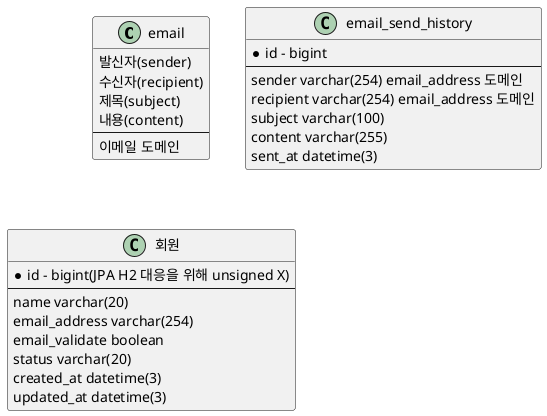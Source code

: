@startuml

class "email" {
    발신자(sender)
    수신자(recipient)
    제목(subject)
    내용(content)
    ---
    이메일 도메인
}


class "email_send_history" {
    * id - bigint
    ---
    sender varchar(254) email_address 도메인
    recipient varchar(254) email_address 도메인
    subject varchar(100)
    content varchar(255)
    sent_at datetime(3)
}

class "회원" {
    * id - bigint(JPA H2 대응을 위해 unsigned X)
    ---
    name varchar(20)
    email_address varchar(254)
    email_validate boolean
    status varchar(20)
    created_at datetime(3)
    updated_at datetime(3)
}


'class "권한" {
'    id
'    ---
'    권한 => 이메일_인증, 이메일_미인증, SNS_인증?
'    스프링 시큐리티로 구현하셨음. 따라가보자.(도메인이 아닌거 같은데 그러면)
'}

' TODO: 추후 작업 예정(프론트 없이 가능? 안되면 프론트 이후 작업)
'class "SNS 인증" {
'    id
'    ___
'    회원 id
'    SNS 인증 종류
'    리프레시 토큰 => 리프레시 토큰 만료 시 어떻게? 찾아보자.
'}

' TODO: 추후 작업 예정
'class "회원-권한" {
'    회원 id
'    권한 id
'    ---
'    굳이 관계 테이블까지?
'}

@enduml